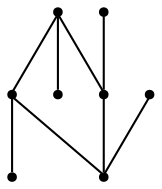 graph {
  node [shape=point,comment="{\"directed\":false,\"doi\":\"10.1007/978-3-319-50106-2_27\",\"figure\":\"5 (2)\"}"]

  v0 [pos="1155.1631883871642,2113.502587806145"]
  v1 [pos="996.7431377817582,2113.5025878061447"]
  v2 [pos="1155.1631883871644,2260.6034325779992"]
  v3 [pos="996.7431377817582,2260.6034325779992"]
  v4 [pos="1121.2161300686325,2068.2376002501724"]
  v5 [pos="1121.2161300686325,2301.367814264723"]
  v6 [pos="1030.692294518074,2068.2376002501724"]
  v7 [pos="1030.692294518074,2301.367814264723"]

  v0 -- v5 [id="-1",pos="1155.1631883871642,2113.502587806145 1149.5039781830951,2121.070534175561 1149.5039781830951,2121.070534175561 1149.5039781830951,2121.070534175561 1143.8489330203852,2133.1346352795395 1132.5304490238293,2157.2633461886035 1126.8754038611194,2190.072278437624 1121.2161618628413,2222.881210686645 1121.2161618628413,2264.370745801452 1121.2161618628413,2285.1195193800736 1121.2161300686325,2301.367814264723 1121.2161300686325,2301.367814264723 1121.2161300686325,2301.367814264723"]
  v0 -- v1 [id="-2",pos="1155.1631883871642,2113.502587806145 996.7431377817582,2113.5025878061447 996.7431377817582,2113.5025878061447 996.7431377817582,2113.5025878061447"]
  v2 -- v4 [id="-3",pos="1155.1631883871644,2260.6034325779992 1149.5039781830951,2249.2892840810728 1149.5039781830951,2249.2892840810728 1149.5039781830951,2249.2892840810728 1143.8489330203852,2237.9708116247366 1132.5304490238293,2215.342514630883 1126.8754038611194,2183.2836621641914 1121.2161618628413,2151.220740088643 1121.2161618628413,2109.731332149113 1121.2161618628413,2088.9824313952145 1121.2161300686325,2068.2376002501724 1121.2161300686325,2068.2376002501724 1121.2161300686325,2068.2376002501724"]
  v2 -- v3 [id="-4",pos="1155.1631883871644,2260.6034325779992 996.7431377817582,2260.6034325779992 996.7431377817582,2260.6034325779992 996.7431377817582,2260.6034325779992"]
  v2 -- v0 [id="-5",pos="1155.1631883871644,2260.6034325779992 1155.1631883871642,2113.502587806145 1155.1631883871642,2113.502587806145 1155.1631883871642,2113.502587806145"]
  v6 -- v3 [id="-6",pos="1030.692294518074,2068.2376002501724 1030.693343726966,2088.9824313952145 1030.693343726966,2088.9824313952145 1030.693343726966,2088.9824313952145 1030.693343726966,2109.731332149113 1030.693343726966,2151.220740088643 1025.034101728688,2183.2836621641914 1019.3748597304101,2215.342514630883 1008.0563757338541,2237.9708116247366 1002.4054638182945,2249.2892840810728 996.7431377817582,2260.6034325779992 996.7431377817582,2260.6034325779992 996.7431377817582,2260.6034325779992"]
  v7 -- v1 [id="-7",pos="1030.692294518074,2301.367814264723 1030.693343726966,2280.6231102949578 1030.693343726966,2280.6231102949578 1030.693343726966,2280.6231102949578 1030.693343726966,2259.874336716336 1030.693343726966,2218.3848016015286 1025.034101728688,2186.3218795259804 1019.3748597304101,2154.2630270592886 1008.0563757338541,2131.6347300654356 1002.4054638182945,2120.316384784376 996.7431377817582,2113.5025878061447 996.7431377817582,2113.5025878061447 996.7431377817582,2113.5025878061447"]
  v3 -- v1 [id="-8",pos="996.7431377817582,2260.6034325779992 996.7431377817582,2113.5025878061447 996.7431377817582,2113.5025878061447 996.7431377817582,2113.5025878061447"]
}